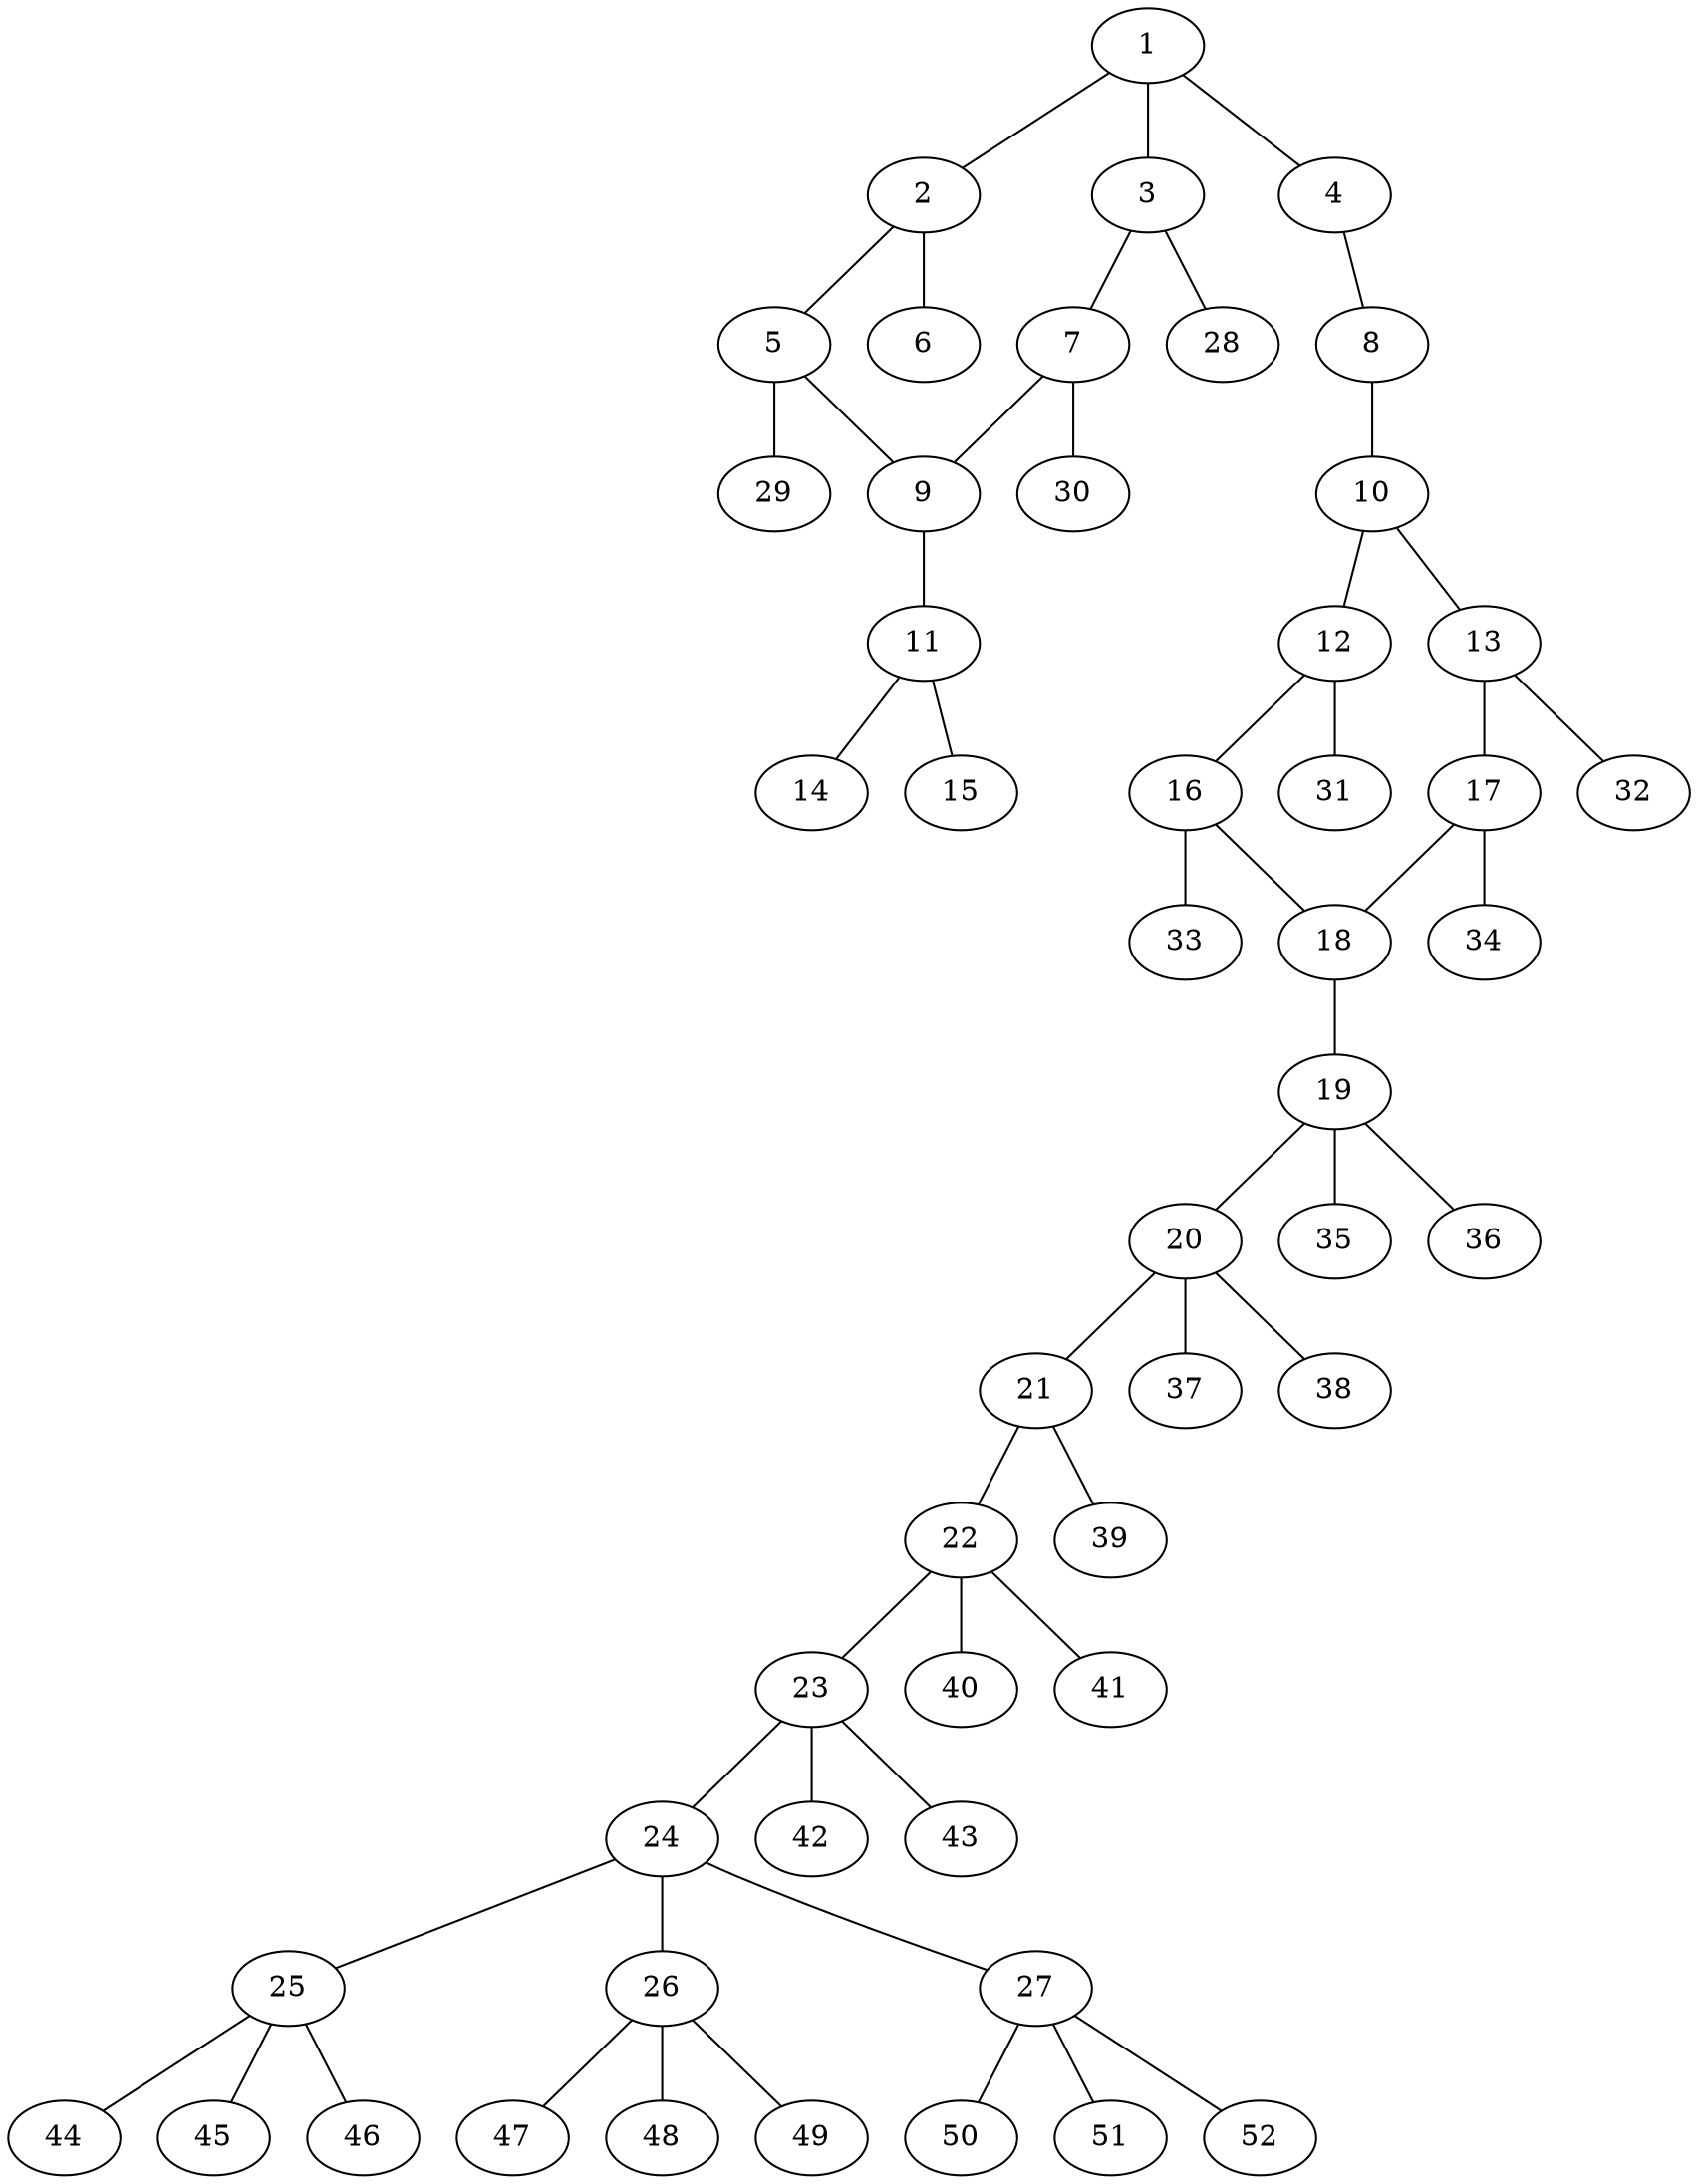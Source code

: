 graph molecule_2430 {
	1	 [chem=C];
	2	 [chem=C];
	1 -- 2	 [valence=1];
	3	 [chem=C];
	1 -- 3	 [valence=2];
	4	 [chem=N];
	1 -- 4	 [valence=1];
	5	 [chem=C];
	2 -- 5	 [valence=2];
	6	 [chem=Cl];
	2 -- 6	 [valence=1];
	7	 [chem=C];
	3 -- 7	 [valence=1];
	28	 [chem=H];
	3 -- 28	 [valence=1];
	8	 [chem=N];
	4 -- 8	 [valence=2];
	9	 [chem=C];
	5 -- 9	 [valence=1];
	29	 [chem=H];
	5 -- 29	 [valence=1];
	7 -- 9	 [valence=2];
	30	 [chem=H];
	7 -- 30	 [valence=1];
	10	 [chem=C];
	8 -- 10	 [valence=1];
	11	 [chem=N];
	9 -- 11	 [valence=1];
	12	 [chem=C];
	10 -- 12	 [valence=2];
	13	 [chem=C];
	10 -- 13	 [valence=1];
	14	 [chem=O];
	11 -- 14	 [valence=2];
	15	 [chem=O];
	11 -- 15	 [valence=1];
	16	 [chem=C];
	12 -- 16	 [valence=1];
	31	 [chem=H];
	12 -- 31	 [valence=1];
	17	 [chem=C];
	13 -- 17	 [valence=2];
	32	 [chem=H];
	13 -- 32	 [valence=1];
	18	 [chem=C];
	16 -- 18	 [valence=2];
	33	 [chem=H];
	16 -- 33	 [valence=1];
	17 -- 18	 [valence=1];
	34	 [chem=H];
	17 -- 34	 [valence=1];
	19	 [chem=C];
	18 -- 19	 [valence=1];
	20	 [chem=C];
	19 -- 20	 [valence=1];
	35	 [chem=H];
	19 -- 35	 [valence=1];
	36	 [chem=H];
	19 -- 36	 [valence=1];
	21	 [chem=N];
	20 -- 21	 [valence=1];
	37	 [chem=H];
	20 -- 37	 [valence=1];
	38	 [chem=H];
	20 -- 38	 [valence=1];
	22	 [chem=C];
	21 -- 22	 [valence=1];
	39	 [chem=H];
	21 -- 39	 [valence=1];
	23	 [chem=C];
	22 -- 23	 [valence=1];
	40	 [chem=H];
	22 -- 40	 [valence=1];
	41	 [chem=H];
	22 -- 41	 [valence=1];
	24	 [chem=N];
	23 -- 24	 [valence=1];
	42	 [chem=H];
	23 -- 42	 [valence=1];
	43	 [chem=H];
	23 -- 43	 [valence=1];
	25	 [chem=C];
	24 -- 25	 [valence=1];
	26	 [chem=C];
	24 -- 26	 [valence=1];
	27	 [chem=C];
	24 -- 27	 [valence=1];
	44	 [chem=H];
	25 -- 44	 [valence=1];
	45	 [chem=H];
	25 -- 45	 [valence=1];
	46	 [chem=H];
	25 -- 46	 [valence=1];
	47	 [chem=H];
	26 -- 47	 [valence=1];
	48	 [chem=H];
	26 -- 48	 [valence=1];
	49	 [chem=H];
	26 -- 49	 [valence=1];
	50	 [chem=H];
	27 -- 50	 [valence=1];
	51	 [chem=H];
	27 -- 51	 [valence=1];
	52	 [chem=H];
	27 -- 52	 [valence=1];
}
